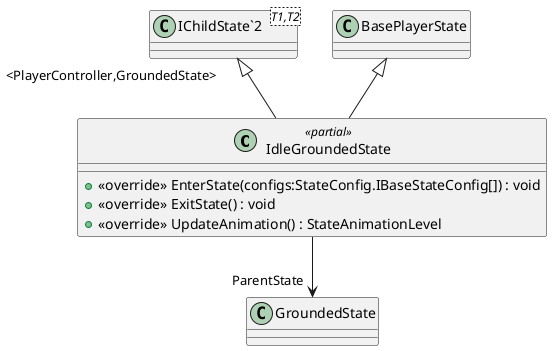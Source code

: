 @startuml
class IdleGroundedState <<partial>> {
    + <<override>> EnterState(configs:StateConfig.IBaseStateConfig[]) : void
    + <<override>> ExitState() : void
    + <<override>> UpdateAnimation() : StateAnimationLevel
}
class "IChildState`2"<T1,T2> {
}
BasePlayerState <|-- IdleGroundedState
"IChildState`2" "<PlayerController,GroundedState>" <|-- IdleGroundedState
IdleGroundedState --> "ParentState" GroundedState
@enduml

